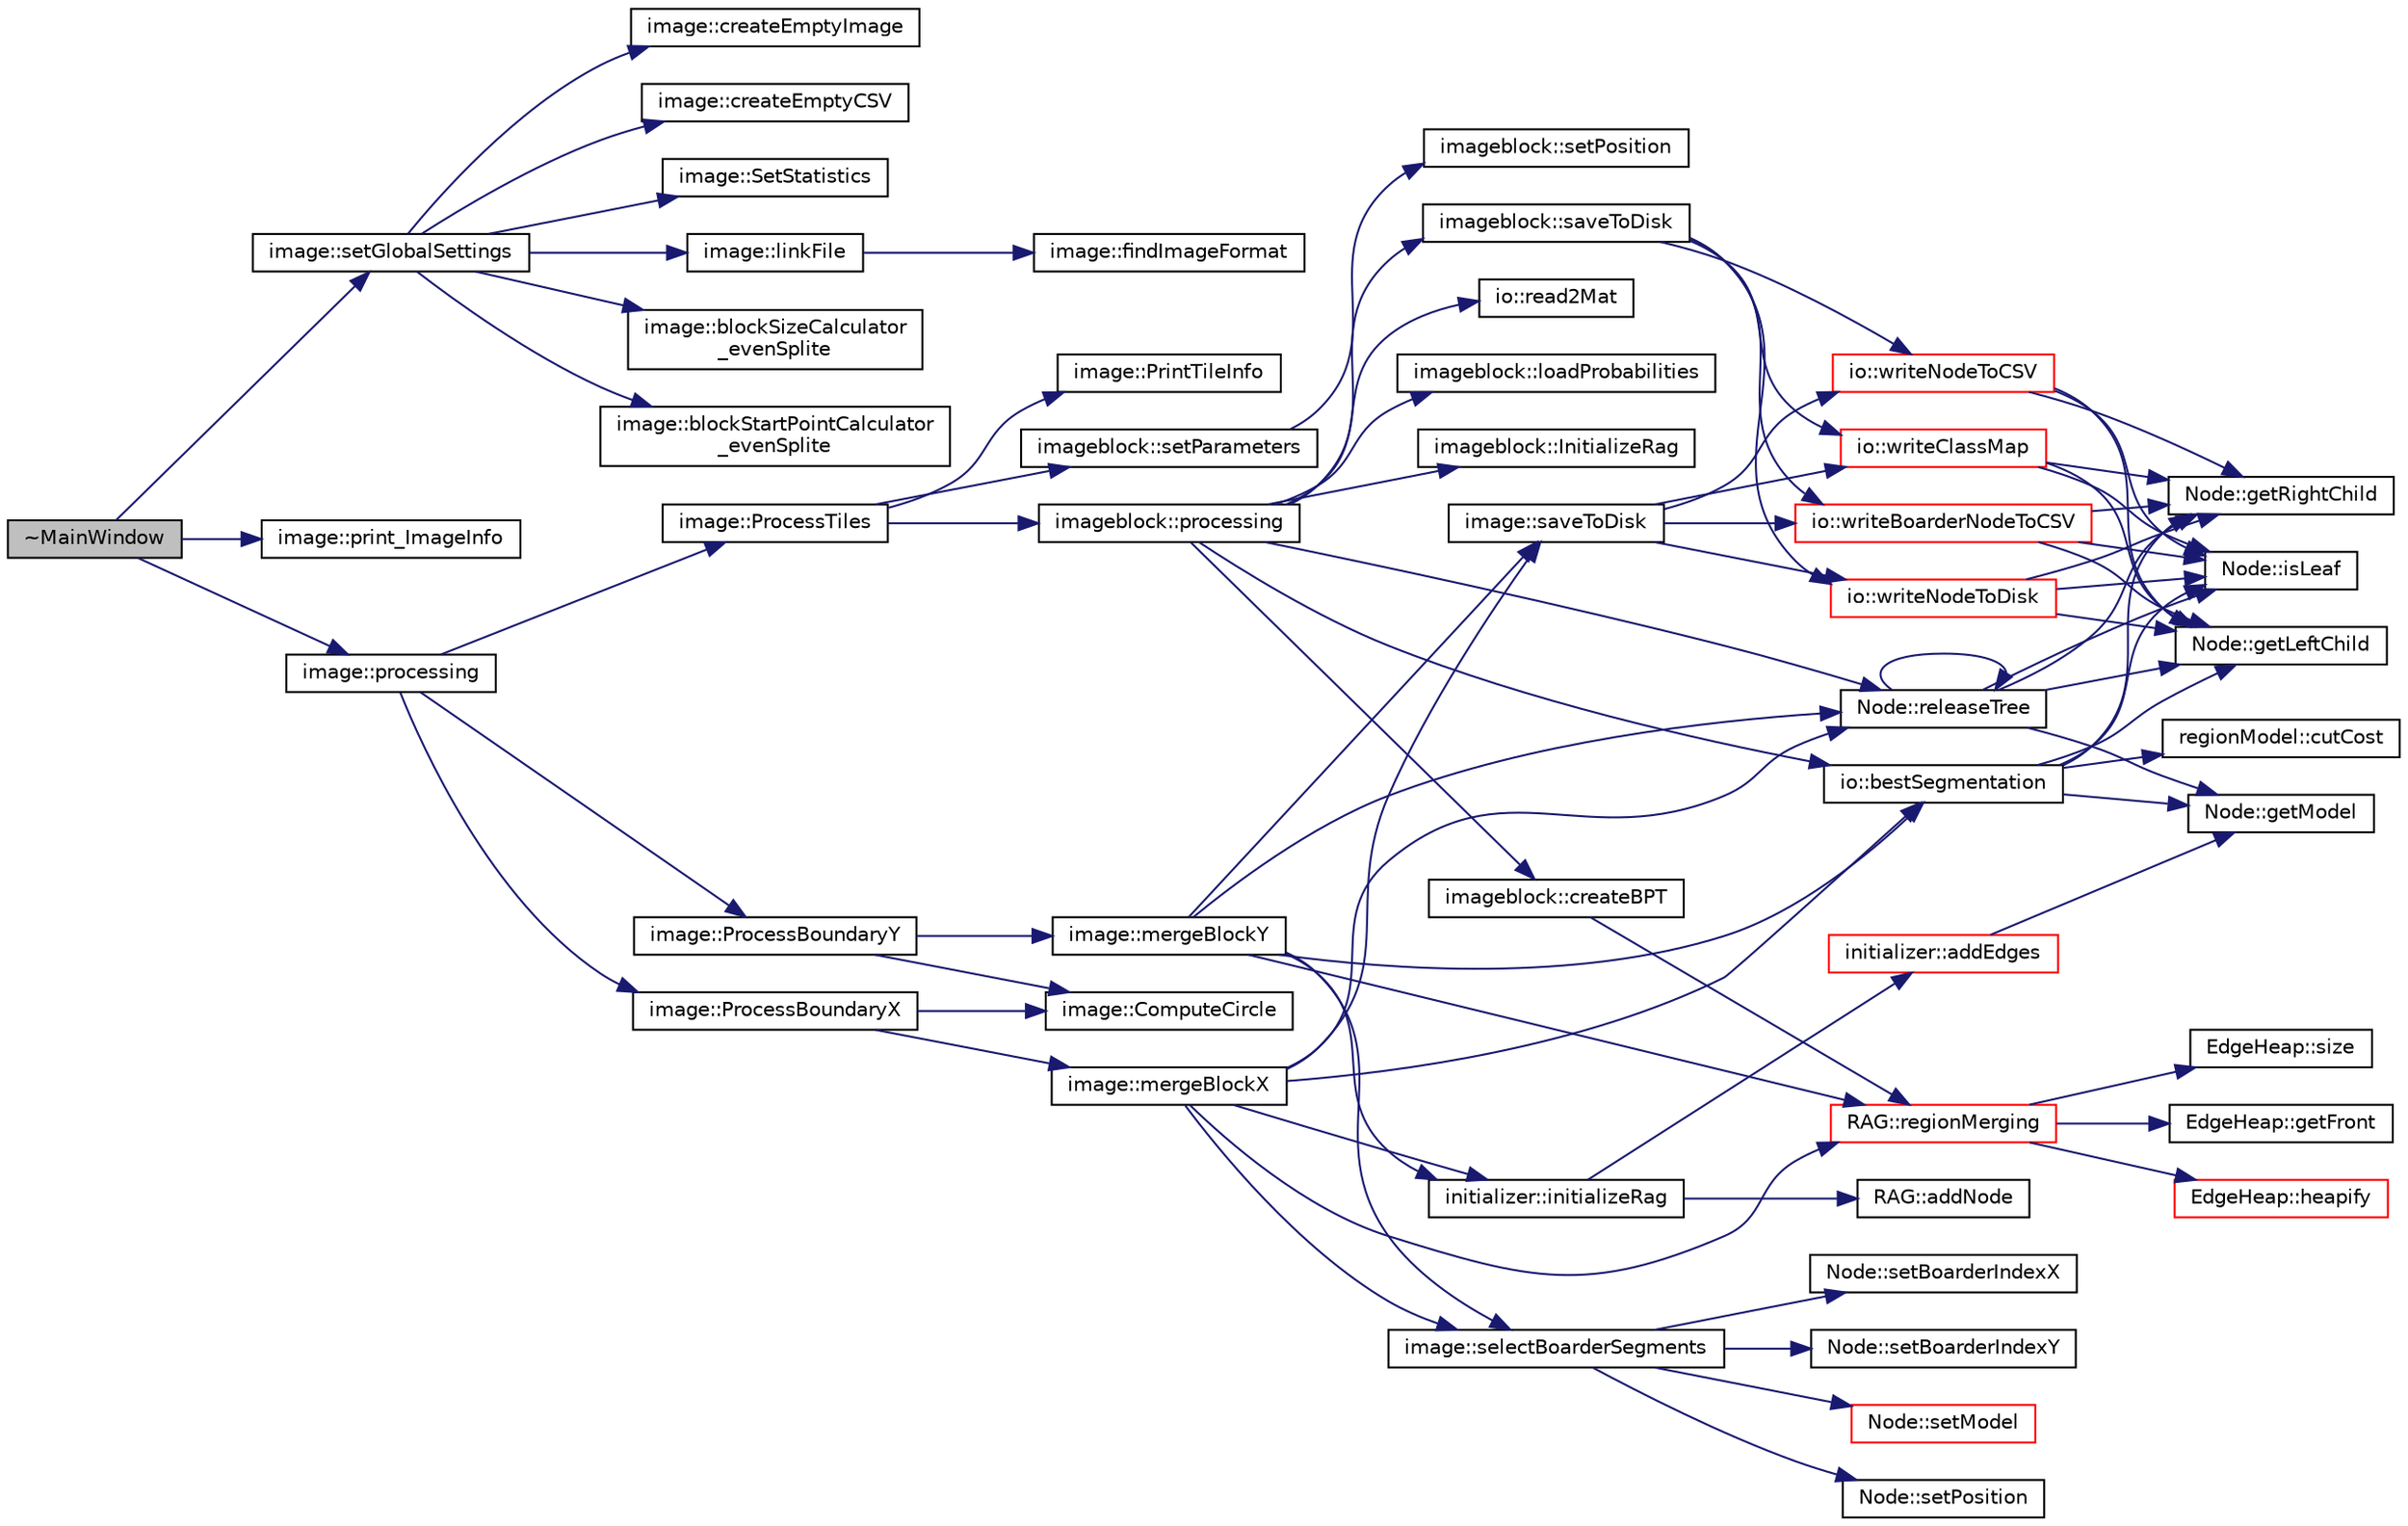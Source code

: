 digraph "~MainWindow"
{
  edge [fontname="Helvetica",fontsize="10",labelfontname="Helvetica",labelfontsize="10"];
  node [fontname="Helvetica",fontsize="10",shape=record];
  rankdir="LR";
  Node1 [label="~MainWindow",height=0.2,width=0.4,color="black", fillcolor="grey75", style="filled", fontcolor="black"];
  Node1 -> Node2 [color="midnightblue",fontsize="10",style="solid",fontname="Helvetica"];
  Node2 [label="image::setGlobalSettings",height=0.2,width=0.4,color="black", fillcolor="white", style="filled",URL="$classimage.html#abb94f6b71b64519557a872f395d37c08"];
  Node2 -> Node3 [color="midnightblue",fontsize="10",style="solid",fontname="Helvetica"];
  Node3 [label="image::linkFile",height=0.2,width=0.4,color="black", fillcolor="white", style="filled",URL="$classimage.html#a355391d8e3753eae854c97670ca3d900"];
  Node3 -> Node4 [color="midnightblue",fontsize="10",style="solid",fontname="Helvetica"];
  Node4 [label="image::findImageFormat",height=0.2,width=0.4,color="black", fillcolor="white", style="filled",URL="$classimage.html#a57347f50664b4f67c40cc9a32314f1dc"];
  Node2 -> Node5 [color="midnightblue",fontsize="10",style="solid",fontname="Helvetica"];
  Node5 [label="image::blockSizeCalculator\l_evenSplite",height=0.2,width=0.4,color="black", fillcolor="white", style="filled",URL="$classimage.html#ac79ba9e1bc27535c7c056790ba27d3a4"];
  Node2 -> Node6 [color="midnightblue",fontsize="10",style="solid",fontname="Helvetica"];
  Node6 [label="image::blockStartPointCalculator\l_evenSplite",height=0.2,width=0.4,color="black", fillcolor="white", style="filled",URL="$classimage.html#ad7ba543bb81b3f076222182d03b4d98b"];
  Node2 -> Node7 [color="midnightblue",fontsize="10",style="solid",fontname="Helvetica"];
  Node7 [label="image::createEmptyImage",height=0.2,width=0.4,color="black", fillcolor="white", style="filled",URL="$classimage.html#ad951996fe9b5fd1dc545280e13b1b092"];
  Node2 -> Node8 [color="midnightblue",fontsize="10",style="solid",fontname="Helvetica"];
  Node8 [label="image::createEmptyCSV",height=0.2,width=0.4,color="black", fillcolor="white", style="filled",URL="$classimage.html#ab546015cc9b4e7554c766cc39bb05aee"];
  Node2 -> Node9 [color="midnightblue",fontsize="10",style="solid",fontname="Helvetica"];
  Node9 [label="image::SetStatistics",height=0.2,width=0.4,color="black", fillcolor="white", style="filled",URL="$classimage.html#ab87eb22619cdb5de771fad8454bdc65c"];
  Node1 -> Node10 [color="midnightblue",fontsize="10",style="solid",fontname="Helvetica"];
  Node10 [label="image::print_ImageInfo",height=0.2,width=0.4,color="black", fillcolor="white", style="filled",URL="$classimage.html#a7075cd154b9ce0f57a2ae894d52123e1"];
  Node1 -> Node11 [color="midnightblue",fontsize="10",style="solid",fontname="Helvetica"];
  Node11 [label="image::processing",height=0.2,width=0.4,color="black", fillcolor="white", style="filled",URL="$classimage.html#a89472f222862e686ff3125402ef262c5"];
  Node11 -> Node12 [color="midnightblue",fontsize="10",style="solid",fontname="Helvetica"];
  Node12 [label="image::ProcessTiles",height=0.2,width=0.4,color="black", fillcolor="white", style="filled",URL="$classimage.html#a6a8c54680f9a7f8809606439db5864ec"];
  Node12 -> Node13 [color="midnightblue",fontsize="10",style="solid",fontname="Helvetica"];
  Node13 [label="image::PrintTileInfo",height=0.2,width=0.4,color="black", fillcolor="white", style="filled",URL="$classimage.html#a287f546d888c13d97472f5f6e82e800f"];
  Node12 -> Node14 [color="midnightblue",fontsize="10",style="solid",fontname="Helvetica"];
  Node14 [label="imageblock::setParameters",height=0.2,width=0.4,color="black", fillcolor="white", style="filled",URL="$classimageblock.html#acf18671cd68fd52ffdff7de654b23982"];
  Node14 -> Node15 [color="midnightblue",fontsize="10",style="solid",fontname="Helvetica"];
  Node15 [label="imageblock::setPosition",height=0.2,width=0.4,color="black", fillcolor="white", style="filled",URL="$classimageblock.html#aa3fb01661092c4b6c069b680ddb9479c"];
  Node12 -> Node16 [color="midnightblue",fontsize="10",style="solid",fontname="Helvetica"];
  Node16 [label="imageblock::processing",height=0.2,width=0.4,color="black", fillcolor="white", style="filled",URL="$classimageblock.html#a89472f222862e686ff3125402ef262c5"];
  Node16 -> Node17 [color="midnightblue",fontsize="10",style="solid",fontname="Helvetica"];
  Node17 [label="imageblock::loadProbabilities",height=0.2,width=0.4,color="black", fillcolor="white", style="filled",URL="$classimageblock.html#a2790a2d80bb90f6486573acd9e30ee8d"];
  Node16 -> Node18 [color="midnightblue",fontsize="10",style="solid",fontname="Helvetica"];
  Node18 [label="imageblock::InitializeRag",height=0.2,width=0.4,color="black", fillcolor="white", style="filled",URL="$classimageblock.html#a4dc5072a6ddbe12d09a79535fea86a51"];
  Node16 -> Node19 [color="midnightblue",fontsize="10",style="solid",fontname="Helvetica"];
  Node19 [label="imageblock::createBPT",height=0.2,width=0.4,color="black", fillcolor="white", style="filled",URL="$classimageblock.html#ab2aa3a58b4e0910082cf07969354644f"];
  Node19 -> Node20 [color="midnightblue",fontsize="10",style="solid",fontname="Helvetica"];
  Node20 [label="RAG::regionMerging",height=0.2,width=0.4,color="red", fillcolor="white", style="filled",URL="$class_r_a_g.html#aa35ff4aa2e8c951da85844341b430d94"];
  Node20 -> Node21 [color="midnightblue",fontsize="10",style="solid",fontname="Helvetica"];
  Node21 [label="EdgeHeap::heapify",height=0.2,width=0.4,color="red", fillcolor="white", style="filled",URL="$class_edge_heap.html#a9162c75ff16e9a609e708dc61ff0395e"];
  Node20 -> Node22 [color="midnightblue",fontsize="10",style="solid",fontname="Helvetica"];
  Node22 [label="EdgeHeap::size",height=0.2,width=0.4,color="black", fillcolor="white", style="filled",URL="$class_edge_heap.html#a22727e9c338fb1aaa6722031445373c3"];
  Node20 -> Node23 [color="midnightblue",fontsize="10",style="solid",fontname="Helvetica"];
  Node23 [label="EdgeHeap::getFront",height=0.2,width=0.4,color="black", fillcolor="white", style="filled",URL="$class_edge_heap.html#aa469a947b30ac1677c6ee71af100f2a8"];
  Node16 -> Node24 [color="midnightblue",fontsize="10",style="solid",fontname="Helvetica"];
  Node24 [label="io::bestSegmentation",height=0.2,width=0.4,color="black", fillcolor="white", style="filled",URL="$classio.html#aa6b5f19db24f0fbc9ad1630617c0f54b"];
  Node24 -> Node25 [color="midnightblue",fontsize="10",style="solid",fontname="Helvetica"];
  Node25 [label="Node::isLeaf",height=0.2,width=0.4,color="black", fillcolor="white", style="filled",URL="$class_node.html#a9b57b1e6093ef03a48de206e1fe0d5fe"];
  Node24 -> Node26 [color="midnightblue",fontsize="10",style="solid",fontname="Helvetica"];
  Node26 [label="Node::getLeftChild",height=0.2,width=0.4,color="black", fillcolor="white", style="filled",URL="$class_node.html#a8a4d7053614ca51e96eeee9c4b86000f"];
  Node24 -> Node27 [color="midnightblue",fontsize="10",style="solid",fontname="Helvetica"];
  Node27 [label="Node::getRightChild",height=0.2,width=0.4,color="black", fillcolor="white", style="filled",URL="$class_node.html#a4e1a39b09be4bef30b2f6919653ed38d"];
  Node24 -> Node28 [color="midnightblue",fontsize="10",style="solid",fontname="Helvetica"];
  Node28 [label="Node::getModel",height=0.2,width=0.4,color="black", fillcolor="white", style="filled",URL="$class_node.html#a412d0d4c9e031df3f73aac5ad0f1fa08"];
  Node24 -> Node29 [color="midnightblue",fontsize="10",style="solid",fontname="Helvetica"];
  Node29 [label="regionModel::cutCost",height=0.2,width=0.4,color="black", fillcolor="white", style="filled",URL="$classregion_model.html#a1035159c75a624fa0ac50ab5b2808a6c"];
  Node16 -> Node30 [color="midnightblue",fontsize="10",style="solid",fontname="Helvetica"];
  Node30 [label="imageblock::saveToDisk",height=0.2,width=0.4,color="black", fillcolor="white", style="filled",URL="$classimageblock.html#adff5923608b5db36798b0049fe511c00"];
  Node30 -> Node31 [color="midnightblue",fontsize="10",style="solid",fontname="Helvetica"];
  Node31 [label="io::writeNodeToDisk",height=0.2,width=0.4,color="red", fillcolor="white", style="filled",URL="$classio.html#a6940f64416be1998a371c10541f8706a"];
  Node31 -> Node25 [color="midnightblue",fontsize="10",style="solid",fontname="Helvetica"];
  Node31 -> Node27 [color="midnightblue",fontsize="10",style="solid",fontname="Helvetica"];
  Node31 -> Node26 [color="midnightblue",fontsize="10",style="solid",fontname="Helvetica"];
  Node30 -> Node32 [color="midnightblue",fontsize="10",style="solid",fontname="Helvetica"];
  Node32 [label="io::writeNodeToCSV",height=0.2,width=0.4,color="red", fillcolor="white", style="filled",URL="$classio.html#a2d5c3a702f6bcf7543c5ecc9cbeddd1a"];
  Node32 -> Node25 [color="midnightblue",fontsize="10",style="solid",fontname="Helvetica"];
  Node32 -> Node27 [color="midnightblue",fontsize="10",style="solid",fontname="Helvetica"];
  Node32 -> Node26 [color="midnightblue",fontsize="10",style="solid",fontname="Helvetica"];
  Node30 -> Node33 [color="midnightblue",fontsize="10",style="solid",fontname="Helvetica"];
  Node33 [label="io::writeClassMap",height=0.2,width=0.4,color="red", fillcolor="white", style="filled",URL="$classio.html#abb3c509762160aac710228fe7e5cc108"];
  Node33 -> Node25 [color="midnightblue",fontsize="10",style="solid",fontname="Helvetica"];
  Node33 -> Node27 [color="midnightblue",fontsize="10",style="solid",fontname="Helvetica"];
  Node33 -> Node26 [color="midnightblue",fontsize="10",style="solid",fontname="Helvetica"];
  Node30 -> Node34 [color="midnightblue",fontsize="10",style="solid",fontname="Helvetica"];
  Node34 [label="io::writeBoarderNodeToCSV",height=0.2,width=0.4,color="red", fillcolor="white", style="filled",URL="$classio.html#a45290f2fa730337cac405e4e3c978291"];
  Node34 -> Node25 [color="midnightblue",fontsize="10",style="solid",fontname="Helvetica"];
  Node34 -> Node27 [color="midnightblue",fontsize="10",style="solid",fontname="Helvetica"];
  Node34 -> Node26 [color="midnightblue",fontsize="10",style="solid",fontname="Helvetica"];
  Node16 -> Node35 [color="midnightblue",fontsize="10",style="solid",fontname="Helvetica"];
  Node35 [label="Node::releaseTree",height=0.2,width=0.4,color="black", fillcolor="white", style="filled",URL="$class_node.html#a1e6284ff6b09d3eee68263bba7dc0c72"];
  Node35 -> Node25 [color="midnightblue",fontsize="10",style="solid",fontname="Helvetica"];
  Node35 -> Node28 [color="midnightblue",fontsize="10",style="solid",fontname="Helvetica"];
  Node35 -> Node26 [color="midnightblue",fontsize="10",style="solid",fontname="Helvetica"];
  Node35 -> Node35 [color="midnightblue",fontsize="10",style="solid",fontname="Helvetica"];
  Node35 -> Node27 [color="midnightblue",fontsize="10",style="solid",fontname="Helvetica"];
  Node16 -> Node36 [color="midnightblue",fontsize="10",style="solid",fontname="Helvetica"];
  Node36 [label="io::read2Mat",height=0.2,width=0.4,color="black", fillcolor="white", style="filled",URL="$classio.html#a50467a4ebe19b812e358887e9f6ac8e0"];
  Node11 -> Node37 [color="midnightblue",fontsize="10",style="solid",fontname="Helvetica"];
  Node37 [label="image::ProcessBoundaryX",height=0.2,width=0.4,color="black", fillcolor="white", style="filled",URL="$classimage.html#aa9a1e4e7bb24e595d6b988ef663ea58f"];
  Node37 -> Node38 [color="midnightblue",fontsize="10",style="solid",fontname="Helvetica"];
  Node38 [label="image::ComputeCircle",height=0.2,width=0.4,color="black", fillcolor="white", style="filled",URL="$classimage.html#a93a09f3580180eccaab945bf93217d67"];
  Node37 -> Node39 [color="midnightblue",fontsize="10",style="solid",fontname="Helvetica"];
  Node39 [label="image::mergeBlockX",height=0.2,width=0.4,color="black", fillcolor="white", style="filled",URL="$classimage.html#a23ed791c4607d37c21e3330eefc1e169"];
  Node39 -> Node40 [color="midnightblue",fontsize="10",style="solid",fontname="Helvetica"];
  Node40 [label="image::selectBoarderSegments",height=0.2,width=0.4,color="black", fillcolor="white", style="filled",URL="$classimage.html#a2e7a73478ebe7a00f8b1bcf5b370c8fe"];
  Node40 -> Node41 [color="midnightblue",fontsize="10",style="solid",fontname="Helvetica"];
  Node41 [label="Node::setPosition",height=0.2,width=0.4,color="black", fillcolor="white", style="filled",URL="$class_node.html#a641f9e65152f81de2b3824f239ae416c"];
  Node40 -> Node42 [color="midnightblue",fontsize="10",style="solid",fontname="Helvetica"];
  Node42 [label="Node::setBoarderIndexX",height=0.2,width=0.4,color="black", fillcolor="white", style="filled",URL="$class_node.html#a45e88c2e78f1b4b8ee1f276c318e8fae"];
  Node40 -> Node43 [color="midnightblue",fontsize="10",style="solid",fontname="Helvetica"];
  Node43 [label="Node::setBoarderIndexY",height=0.2,width=0.4,color="black", fillcolor="white", style="filled",URL="$class_node.html#a892f133910a3c2edb5fe2dd5aaad6068"];
  Node40 -> Node44 [color="midnightblue",fontsize="10",style="solid",fontname="Helvetica"];
  Node44 [label="Node::setModel",height=0.2,width=0.4,color="red", fillcolor="white", style="filled",URL="$class_node.html#a9e47fa25cf909c13bff15c324d0d92e9"];
  Node39 -> Node45 [color="midnightblue",fontsize="10",style="solid",fontname="Helvetica"];
  Node45 [label="initializer::initializeRag",height=0.2,width=0.4,color="black", fillcolor="white", style="filled",URL="$classinitializer.html#af0ce877b43d207d32c598f789c8c2d06"];
  Node45 -> Node46 [color="midnightblue",fontsize="10",style="solid",fontname="Helvetica"];
  Node46 [label="RAG::addNode",height=0.2,width=0.4,color="black", fillcolor="white", style="filled",URL="$class_r_a_g.html#aceab6a3dae735ece4ff9c08fb49d8f95"];
  Node45 -> Node47 [color="midnightblue",fontsize="10",style="solid",fontname="Helvetica"];
  Node47 [label="initializer::addEdges",height=0.2,width=0.4,color="red", fillcolor="white", style="filled",URL="$classinitializer.html#a642cc68c88fe531c4deef6909942f03a"];
  Node47 -> Node28 [color="midnightblue",fontsize="10",style="solid",fontname="Helvetica"];
  Node39 -> Node20 [color="midnightblue",fontsize="10",style="solid",fontname="Helvetica"];
  Node39 -> Node24 [color="midnightblue",fontsize="10",style="solid",fontname="Helvetica"];
  Node39 -> Node48 [color="midnightblue",fontsize="10",style="solid",fontname="Helvetica"];
  Node48 [label="image::saveToDisk",height=0.2,width=0.4,color="black", fillcolor="white", style="filled",URL="$classimage.html#a00565f3c2ca76ad362311608f7bf360b"];
  Node48 -> Node31 [color="midnightblue",fontsize="10",style="solid",fontname="Helvetica"];
  Node48 -> Node32 [color="midnightblue",fontsize="10",style="solid",fontname="Helvetica"];
  Node48 -> Node33 [color="midnightblue",fontsize="10",style="solid",fontname="Helvetica"];
  Node48 -> Node34 [color="midnightblue",fontsize="10",style="solid",fontname="Helvetica"];
  Node39 -> Node35 [color="midnightblue",fontsize="10",style="solid",fontname="Helvetica"];
  Node11 -> Node49 [color="midnightblue",fontsize="10",style="solid",fontname="Helvetica"];
  Node49 [label="image::ProcessBoundaryY",height=0.2,width=0.4,color="black", fillcolor="white", style="filled",URL="$classimage.html#a17ae13fb1740d448efe9ce44b6077d49"];
  Node49 -> Node38 [color="midnightblue",fontsize="10",style="solid",fontname="Helvetica"];
  Node49 -> Node50 [color="midnightblue",fontsize="10",style="solid",fontname="Helvetica"];
  Node50 [label="image::mergeBlockY",height=0.2,width=0.4,color="black", fillcolor="white", style="filled",URL="$classimage.html#ae6fc33e20cc58618a576da635dc2b66d"];
  Node50 -> Node40 [color="midnightblue",fontsize="10",style="solid",fontname="Helvetica"];
  Node50 -> Node45 [color="midnightblue",fontsize="10",style="solid",fontname="Helvetica"];
  Node50 -> Node20 [color="midnightblue",fontsize="10",style="solid",fontname="Helvetica"];
  Node50 -> Node24 [color="midnightblue",fontsize="10",style="solid",fontname="Helvetica"];
  Node50 -> Node48 [color="midnightblue",fontsize="10",style="solid",fontname="Helvetica"];
  Node50 -> Node35 [color="midnightblue",fontsize="10",style="solid",fontname="Helvetica"];
}
